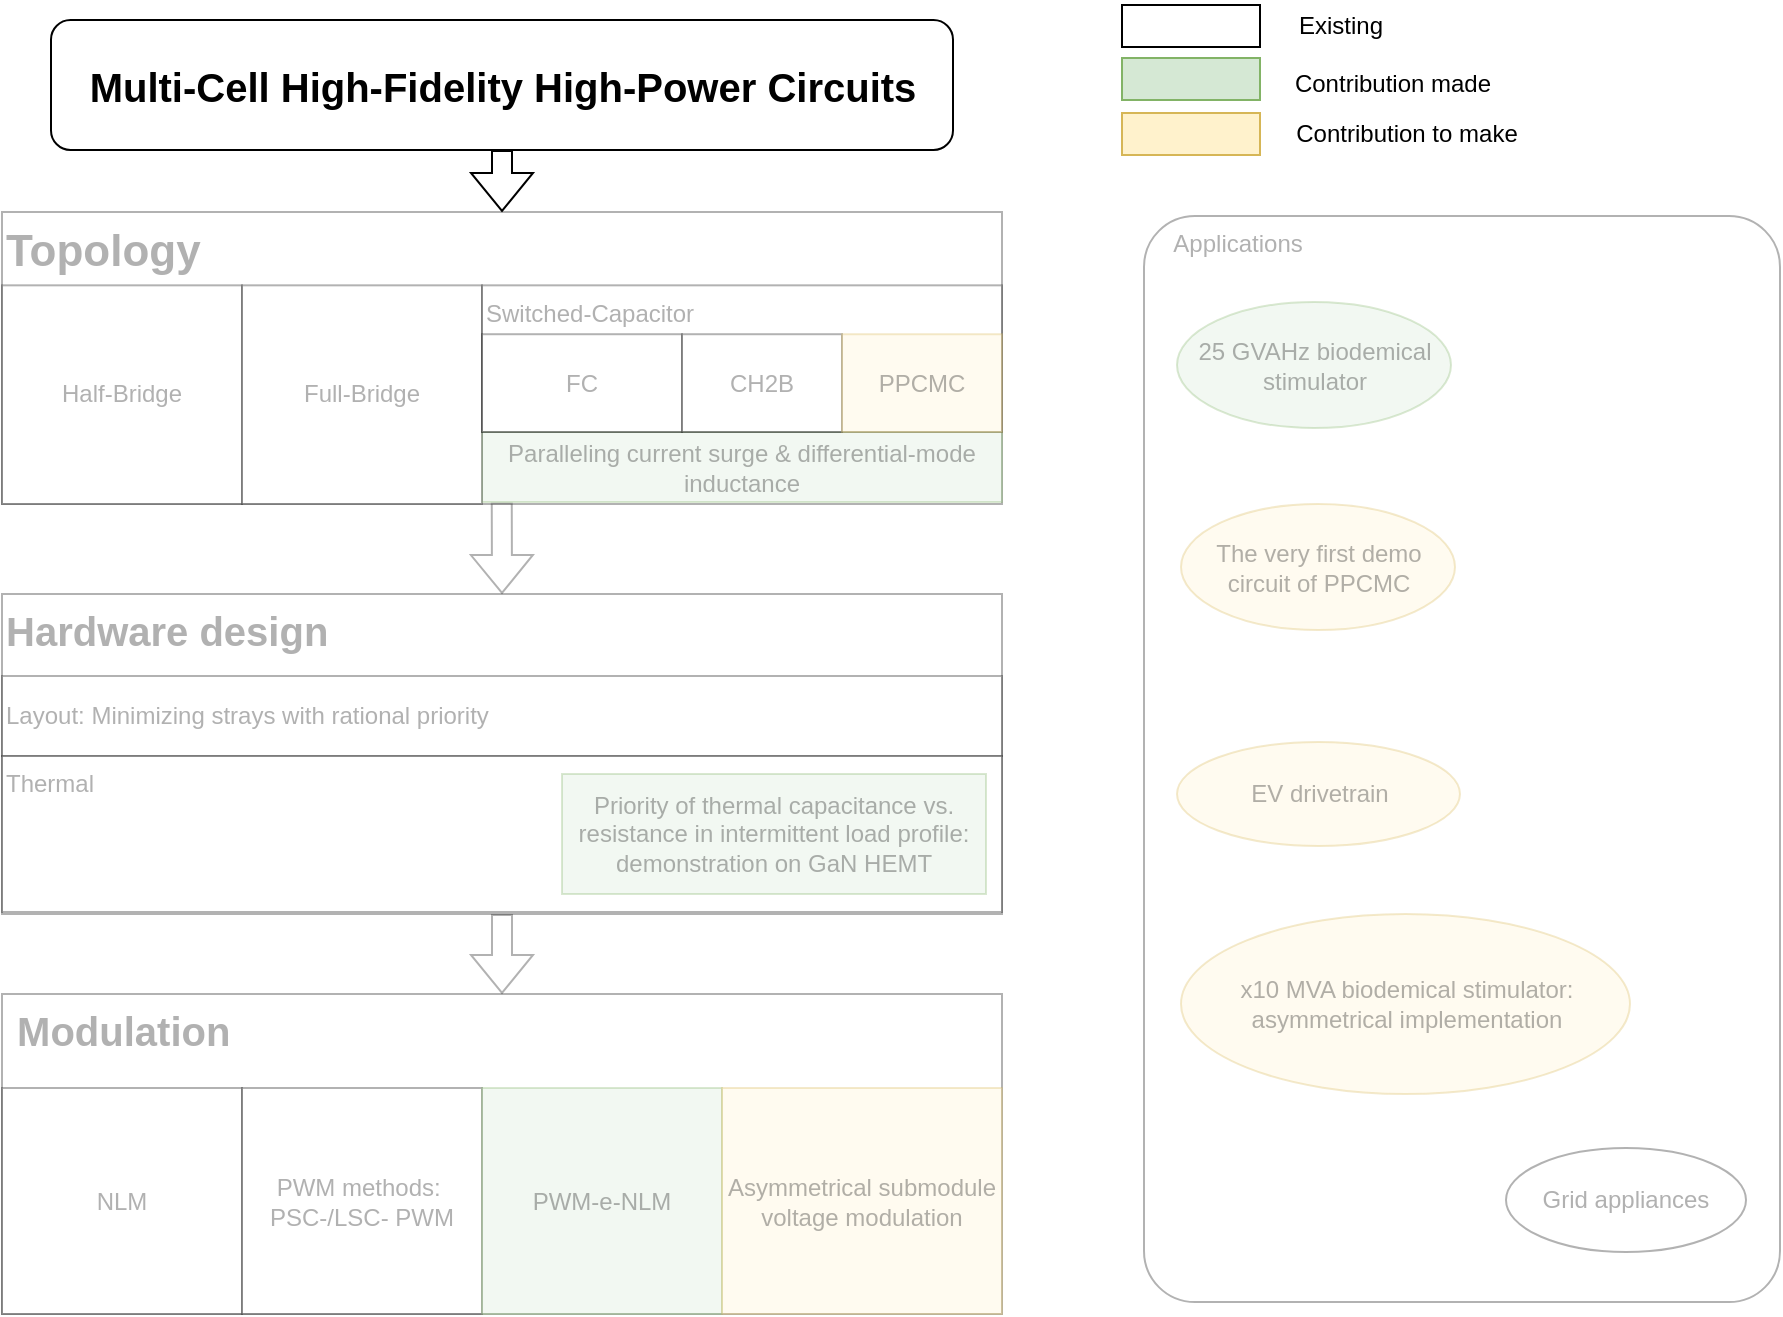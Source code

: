<mxfile version="24.0.9" type="github">
  <diagram id="C2fSY1v2SiZeoUbDoYyL" name="Page-1">
    <mxGraphModel dx="1499" dy="869" grid="1" gridSize="10" guides="1" tooltips="1" connect="1" arrows="1" fold="1" page="1" pageScale="1" pageWidth="1169" pageHeight="827" math="0" shadow="0">
      <root>
        <mxCell id="0" />
        <mxCell id="1" parent="0" />
        <mxCell id="amalOigmN-ex_Px7Ythu-1" value="&lt;h1 style=&quot;font-size: 20px;&quot;&gt;Multi-Cell High-Fidelity High-Power Circuits&lt;/h1&gt;" style="rounded=1;whiteSpace=wrap;html=1;" parent="1" vertex="1">
          <mxGeometry x="305.5" y="19" width="451" height="65" as="geometry" />
        </mxCell>
        <mxCell id="amalOigmN-ex_Px7Ythu-3" value="" style="shape=flexArrow;endArrow=classic;html=1;rounded=0;exitX=0.038;exitY=1.007;exitDx=0;exitDy=0;entryX=0.5;entryY=0;entryDx=0;entryDy=0;exitPerimeter=0;textOpacity=30;opacity=30;" parent="1" source="amalOigmN-ex_Px7Ythu-25" target="amalOigmN-ex_Px7Ythu-19" edge="1">
          <mxGeometry width="50" height="50" relative="1" as="geometry">
            <mxPoint x="530.73" y="259.905" as="sourcePoint" />
            <mxPoint x="531.27" y="306" as="targetPoint" />
          </mxGeometry>
        </mxCell>
        <mxCell id="amalOigmN-ex_Px7Ythu-33" value="" style="shape=flexArrow;endArrow=classic;html=1;rounded=0;exitX=0.5;exitY=1;exitDx=0;exitDy=0;entryX=0.5;entryY=0;entryDx=0;entryDy=0;textOpacity=30;opacity=30;" parent="1" source="amalOigmN-ex_Px7Ythu-19" target="amalOigmN-ex_Px7Ythu-27" edge="1">
          <mxGeometry width="50" height="50" relative="1" as="geometry">
            <mxPoint x="517" y="478" as="sourcePoint" />
            <mxPoint x="517" y="521" as="targetPoint" />
          </mxGeometry>
        </mxCell>
        <mxCell id="amalOigmN-ex_Px7Ythu-35" value="" style="shape=flexArrow;endArrow=classic;html=1;rounded=0;exitX=0.5;exitY=1;exitDx=0;exitDy=0;entryX=0.5;entryY=0;entryDx=0;entryDy=0;textOpacity=30;" parent="1" source="amalOigmN-ex_Px7Ythu-1" target="amalOigmN-ex_Px7Ythu-2" edge="1">
          <mxGeometry width="50" height="50" relative="1" as="geometry">
            <mxPoint x="527" y="67.52" as="sourcePoint" />
            <mxPoint x="527" y="110.52" as="targetPoint" />
          </mxGeometry>
        </mxCell>
        <mxCell id="amalOigmN-ex_Px7Ythu-67" value="" style="group" parent="1" vertex="1" connectable="0">
          <mxGeometry x="841" y="9" width="139" height="26" as="geometry" />
        </mxCell>
        <mxCell id="amalOigmN-ex_Px7Ythu-59" value="" style="rounded=0;whiteSpace=wrap;html=1;" parent="amalOigmN-ex_Px7Ythu-67" vertex="1">
          <mxGeometry y="2.5" width="69" height="21" as="geometry" />
        </mxCell>
        <mxCell id="amalOigmN-ex_Px7Ythu-60" value="Existing" style="text;html=1;align=center;verticalAlign=middle;resizable=0;points=[];autosize=1;strokeColor=none;fillColor=none;" parent="amalOigmN-ex_Px7Ythu-67" vertex="1">
          <mxGeometry x="78" width="61" height="26" as="geometry" />
        </mxCell>
        <mxCell id="amalOigmN-ex_Px7Ythu-68" value="" style="group" parent="1" vertex="1" connectable="0">
          <mxGeometry x="841" y="38" width="192" height="26" as="geometry" />
        </mxCell>
        <mxCell id="amalOigmN-ex_Px7Ythu-61" value="" style="rounded=0;whiteSpace=wrap;html=1;fillColor=#d5e8d4;strokeColor=#82b366;" parent="amalOigmN-ex_Px7Ythu-68" vertex="1">
          <mxGeometry width="69" height="21" as="geometry" />
        </mxCell>
        <mxCell id="amalOigmN-ex_Px7Ythu-62" value="Contribution made" style="text;html=1;align=center;verticalAlign=middle;resizable=0;points=[];autosize=1;strokeColor=none;fillColor=none;" parent="amalOigmN-ex_Px7Ythu-68" vertex="1">
          <mxGeometry x="78" width="114" height="26" as="geometry" />
        </mxCell>
        <mxCell id="amalOigmN-ex_Px7Ythu-69" value="" style="group" parent="1" vertex="1" connectable="0">
          <mxGeometry x="841" y="63" width="206" height="26" as="geometry" />
        </mxCell>
        <mxCell id="amalOigmN-ex_Px7Ythu-63" value="" style="rounded=0;whiteSpace=wrap;html=1;fillColor=#fff2cc;strokeColor=#d6b656;" parent="amalOigmN-ex_Px7Ythu-69" vertex="1">
          <mxGeometry y="2.5" width="69" height="21" as="geometry" />
        </mxCell>
        <mxCell id="amalOigmN-ex_Px7Ythu-64" value="Contribution to make" style="text;html=1;align=center;verticalAlign=middle;resizable=0;points=[];autosize=1;strokeColor=none;fillColor=none;" parent="amalOigmN-ex_Px7Ythu-69" vertex="1">
          <mxGeometry x="78" width="128" height="26" as="geometry" />
        </mxCell>
        <mxCell id="amalOigmN-ex_Px7Ythu-45" value="&lt;div&gt;&amp;nbsp;&amp;nbsp;&amp;nbsp; Applications&lt;br&gt;&lt;/div&gt;" style="rounded=1;whiteSpace=wrap;html=1;align=left;verticalAlign=top;arcSize=8;textOpacity=30;opacity=30;" parent="1" vertex="1">
          <mxGeometry x="852" y="117" width="318" height="543" as="geometry" />
        </mxCell>
        <mxCell id="amalOigmN-ex_Px7Ythu-46" value="Grid appliances" style="ellipse;whiteSpace=wrap;html=1;textOpacity=30;opacity=30;" parent="1" vertex="1">
          <mxGeometry x="1033" y="583" width="120" height="52" as="geometry" />
        </mxCell>
        <mxCell id="amalOigmN-ex_Px7Ythu-47" value="EV drivetrain" style="ellipse;whiteSpace=wrap;html=1;fillColor=#fff2cc;strokeColor=#d6b656;textOpacity=30;opacity=30;" parent="1" vertex="1">
          <mxGeometry x="868.5" y="380" width="141.5" height="52" as="geometry" />
        </mxCell>
        <mxCell id="amalOigmN-ex_Px7Ythu-48" value="x10 MVA biodemical stimulator: asymmetrical implementation" style="ellipse;whiteSpace=wrap;html=1;fillColor=#fff2cc;strokeColor=#d6b656;textOpacity=30;opacity=30;" parent="1" vertex="1">
          <mxGeometry x="870.5" y="466" width="224.5" height="90" as="geometry" />
        </mxCell>
        <mxCell id="amalOigmN-ex_Px7Ythu-49" value="25 GVAHz biodemical stimulator" style="ellipse;whiteSpace=wrap;html=1;fillColor=#d5e8d4;strokeColor=#82b366;textOpacity=30;opacity=30;" parent="1" vertex="1">
          <mxGeometry x="868.5" y="160" width="137" height="63" as="geometry" />
        </mxCell>
        <mxCell id="amalOigmN-ex_Px7Ythu-50" value="The very first demo circuit of PPCMC" style="ellipse;whiteSpace=wrap;html=1;fillColor=#fff2cc;strokeColor=#d6b656;opacity=30;textOpacity=30;" parent="1" vertex="1">
          <mxGeometry x="870.5" y="261" width="137" height="63" as="geometry" />
        </mxCell>
        <mxCell id="amalOigmN-ex_Px7Ythu-2" value="&lt;font size=&quot;1&quot;&gt;&lt;b style=&quot;font-size: 22px;&quot;&gt;Topology&lt;/b&gt;&lt;/font&gt;" style="rounded=0;whiteSpace=wrap;html=1;align=left;verticalAlign=top;container=0;opacity=30;textOpacity=30;" parent="1" vertex="1">
          <mxGeometry x="281" y="115" width="500" height="146" as="geometry" />
        </mxCell>
        <mxCell id="amalOigmN-ex_Px7Ythu-25" value="Paralleling current surge &amp;amp; differential-mode inductance" style="rounded=0;whiteSpace=wrap;html=1;fillColor=#d5e8d4;strokeColor=#82b366;container=0;opacity=30;textOpacity=30;" parent="1" vertex="1">
          <mxGeometry x="521" y="225" width="260" height="35" as="geometry" />
        </mxCell>
        <mxCell id="amalOigmN-ex_Px7Ythu-4" value="Half-Bridge" style="rounded=0;whiteSpace=wrap;html=1;container=0;textOpacity=30;opacity=30;" parent="1" vertex="1">
          <mxGeometry x="281" y="151.67" width="120" height="109.33" as="geometry" />
        </mxCell>
        <mxCell id="amalOigmN-ex_Px7Ythu-5" value="&lt;div&gt;Full-Bridge&lt;/div&gt;" style="rounded=0;whiteSpace=wrap;html=1;container=0;textOpacity=30;opacity=30;" parent="1" vertex="1">
          <mxGeometry x="401" y="151.67" width="120" height="109.33" as="geometry" />
        </mxCell>
        <mxCell id="amalOigmN-ex_Px7Ythu-6" value="Switched-Capacitor" style="rounded=0;whiteSpace=wrap;html=1;verticalAlign=top;align=left;container=0;textOpacity=30;opacity=30;" parent="1" vertex="1">
          <mxGeometry x="521" y="151.67" width="260" height="73.33" as="geometry" />
        </mxCell>
        <mxCell id="amalOigmN-ex_Px7Ythu-7" value="FC" style="rounded=0;whiteSpace=wrap;html=1;container=0;textOpacity=30;opacity=30;" parent="1" vertex="1">
          <mxGeometry x="521" y="176.111" width="100" height="48.889" as="geometry" />
        </mxCell>
        <mxCell id="amalOigmN-ex_Px7Ythu-8" value="&lt;div&gt;CH2B&lt;br&gt;&lt;/div&gt;" style="rounded=0;whiteSpace=wrap;html=1;container=0;textOpacity=30;opacity=30;" parent="1" vertex="1">
          <mxGeometry x="621" y="176.111" width="80" height="48.889" as="geometry" />
        </mxCell>
        <mxCell id="amalOigmN-ex_Px7Ythu-9" value="&lt;div&gt;PPCMC&lt;br&gt;&lt;/div&gt;" style="rounded=0;whiteSpace=wrap;html=1;fillColor=#fff2cc;strokeColor=#d6b656;container=0;opacity=30;textOpacity=30;" parent="1" vertex="1">
          <mxGeometry x="701" y="176.111" width="80" height="48.889" as="geometry" />
        </mxCell>
        <mxCell id="amalOigmN-ex_Px7Ythu-19" value="&lt;div style=&quot;font-size: 20px;&quot;&gt;&lt;font style=&quot;font-size: 20px;&quot;&gt;&lt;b&gt;Hardware design&lt;/b&gt;&lt;br&gt;&lt;/font&gt;&lt;/div&gt;" style="rounded=0;whiteSpace=wrap;html=1;align=left;verticalAlign=top;container=0;opacity=30;textOpacity=30;" parent="1" vertex="1">
          <mxGeometry x="281" y="306" width="500" height="160" as="geometry" />
        </mxCell>
        <mxCell id="amalOigmN-ex_Px7Ythu-22" value="Layout: Minimizing strays with rational priority" style="rounded=0;whiteSpace=wrap;html=1;container=0;align=left;opacity=30;textOpacity=30;" parent="1" vertex="1">
          <mxGeometry x="281" y="347" width="500" height="40" as="geometry" />
        </mxCell>
        <mxCell id="amalOigmN-ex_Px7Ythu-24" value="Thermal" style="rounded=0;whiteSpace=wrap;html=1;container=0;align=left;verticalAlign=top;opacity=30;textOpacity=30;" parent="1" vertex="1">
          <mxGeometry x="281" y="387" width="500" height="78" as="geometry" />
        </mxCell>
        <mxCell id="amalOigmN-ex_Px7Ythu-26" value="Priority of thermal capacitance vs. resistance in intermittent load profile: demonstration on GaN HEMT" style="rounded=0;whiteSpace=wrap;html=1;fillColor=#d5e8d4;strokeColor=#82b366;container=0;textOpacity=30;opacity=30;" parent="1" vertex="1">
          <mxGeometry x="561" y="396" width="212" height="60" as="geometry" />
        </mxCell>
        <mxCell id="amalOigmN-ex_Px7Ythu-27" value="&lt;div style=&quot;font-size: 20px;&quot;&gt;&lt;font style=&quot;font-size: 20px;&quot;&gt;&lt;b&gt;&amp;nbsp;Modulation&lt;/b&gt;&lt;br&gt;&lt;/font&gt;&lt;/div&gt;" style="rounded=0;whiteSpace=wrap;html=1;align=left;verticalAlign=top;container=0;opacity=30;textOpacity=30;" parent="1" vertex="1">
          <mxGeometry x="281" y="506" width="500" height="160" as="geometry" />
        </mxCell>
        <mxCell id="amalOigmN-ex_Px7Ythu-28" value="NLM" style="rounded=0;whiteSpace=wrap;html=1;container=0;textOpacity=30;opacity=30;" parent="1" vertex="1">
          <mxGeometry x="281" y="553" width="120" height="113" as="geometry" />
        </mxCell>
        <mxCell id="amalOigmN-ex_Px7Ythu-29" value="&lt;div&gt;PWM methods:&amp;nbsp;&lt;/div&gt;&lt;div&gt;PSC-/LSC- PWM&lt;/div&gt;" style="rounded=0;whiteSpace=wrap;html=1;container=0;textOpacity=30;opacity=30;" parent="1" vertex="1">
          <mxGeometry x="401" y="553" width="120" height="113" as="geometry" />
        </mxCell>
        <mxCell id="amalOigmN-ex_Px7Ythu-30" value="PWM-e-NLM" style="rounded=0;whiteSpace=wrap;html=1;fillColor=#d5e8d4;strokeColor=#82b366;container=0;textOpacity=30;opacity=30;" parent="1" vertex="1">
          <mxGeometry x="521" y="553" width="120" height="113" as="geometry" />
        </mxCell>
        <mxCell id="amalOigmN-ex_Px7Ythu-31" value="Asymmetrical submodule voltage modulation" style="rounded=0;whiteSpace=wrap;html=1;fillColor=#fff2cc;strokeColor=#d6b656;container=0;textOpacity=30;opacity=30;" parent="1" vertex="1">
          <mxGeometry x="641" y="553" width="140" height="113" as="geometry" />
        </mxCell>
      </root>
    </mxGraphModel>
  </diagram>
</mxfile>
